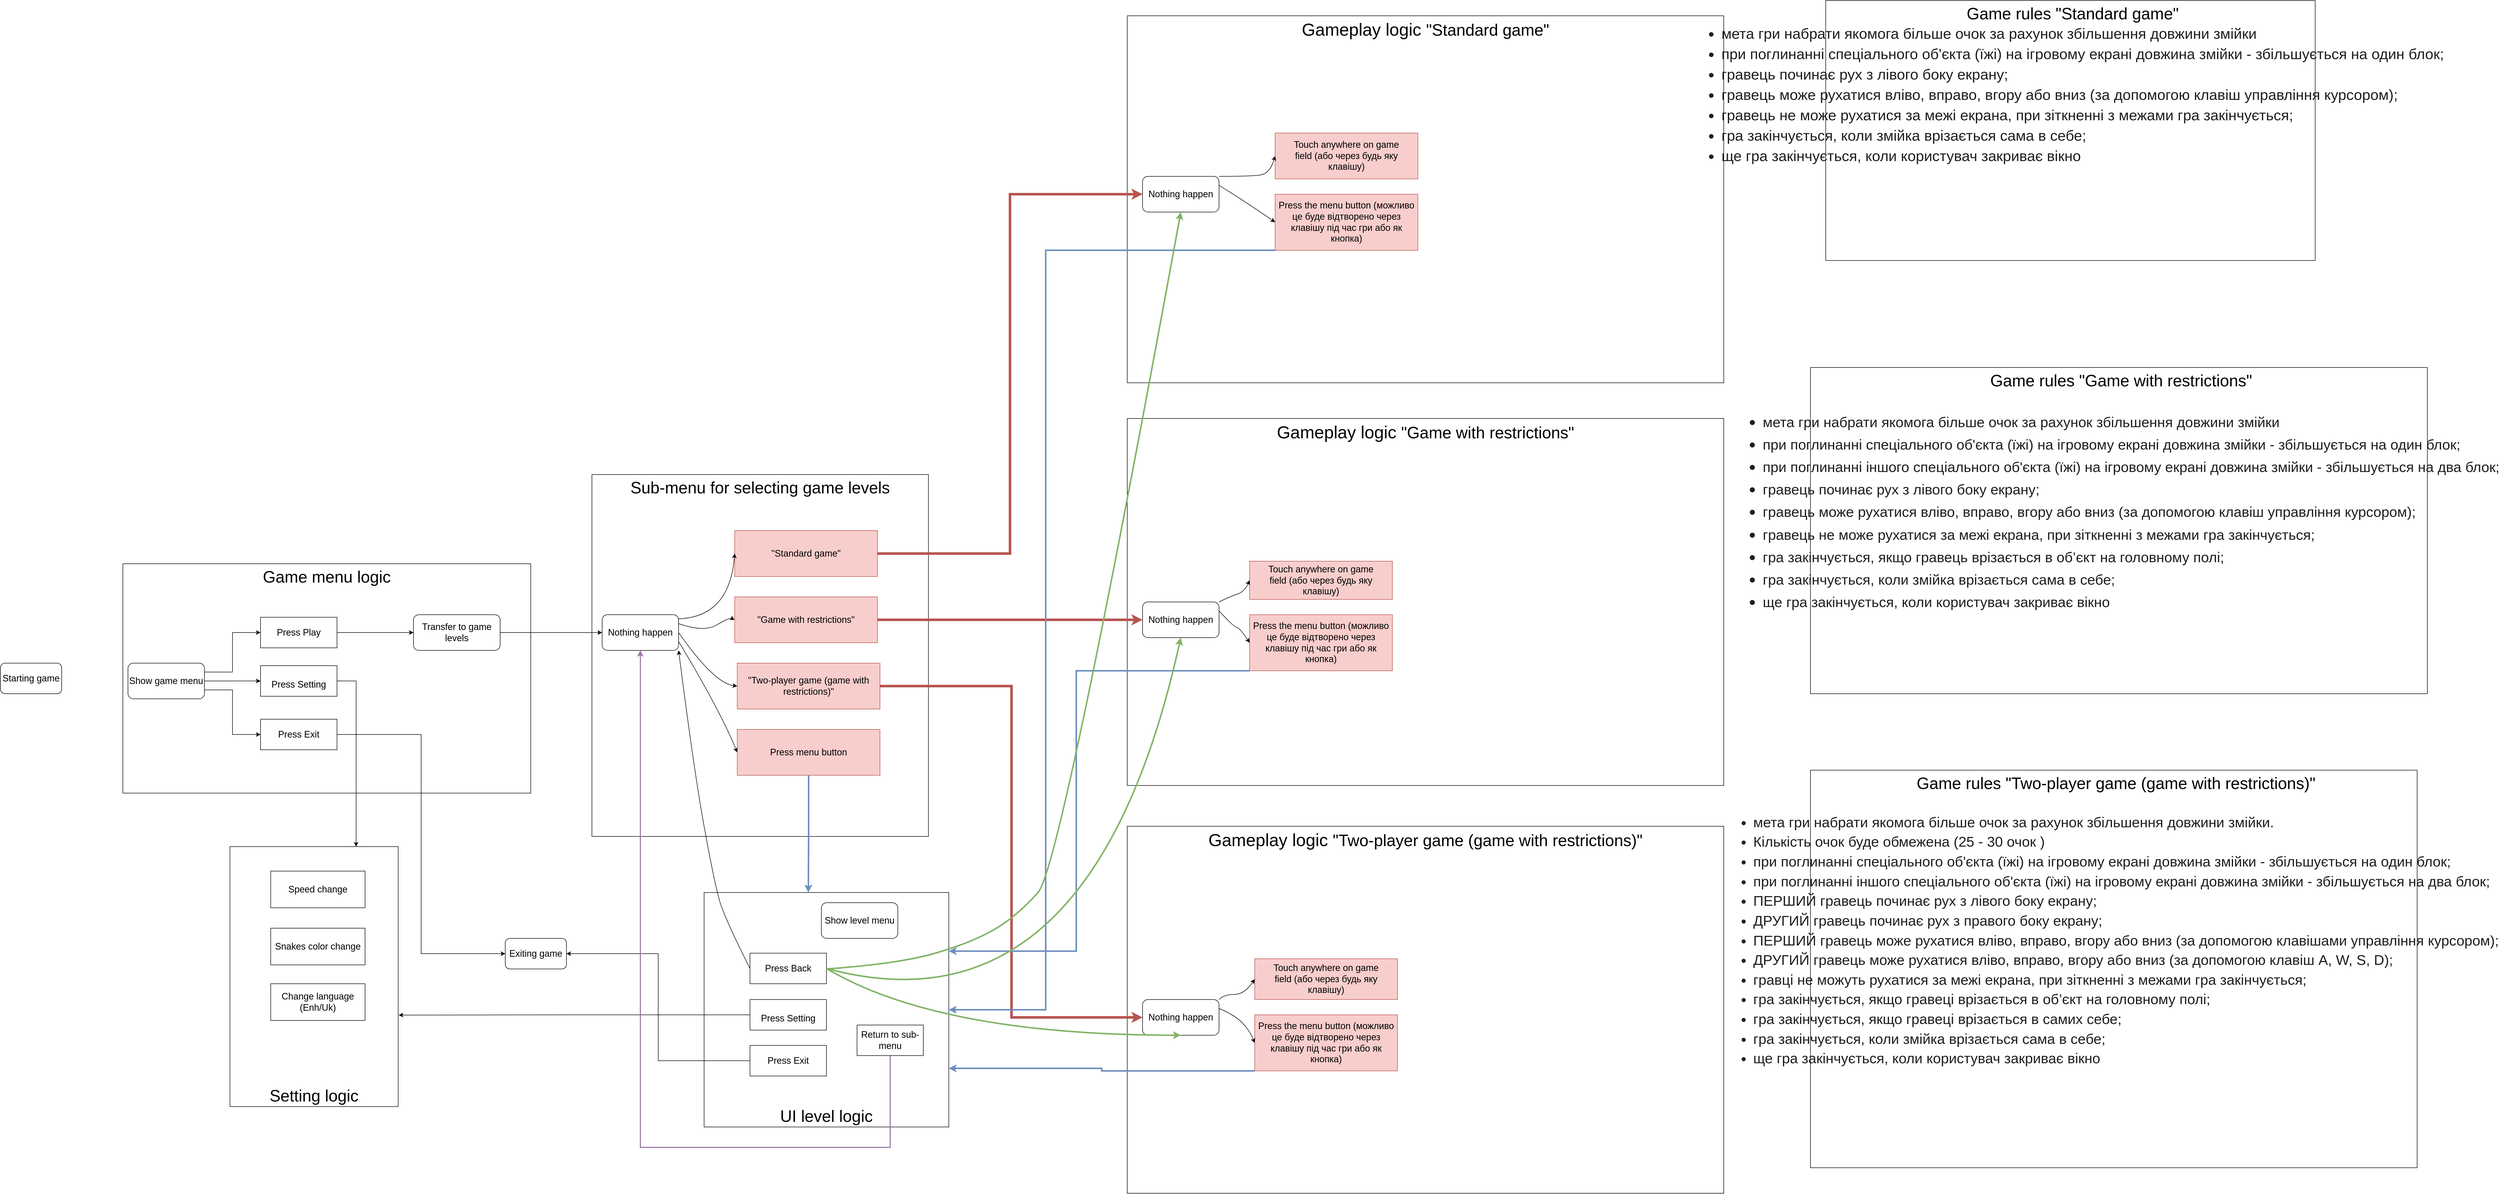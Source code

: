 <mxfile version="26.0.11">
  <diagram name="Сторінка-1" id="2qlWJzpFMfT5cVVhCap1">
    <mxGraphModel dx="4033" dy="2113" grid="1" gridSize="10" guides="1" tooltips="1" connect="1" arrows="1" fold="1" page="1" pageScale="1" pageWidth="5000" pageHeight="4000" math="0" shadow="0">
      <root>
        <mxCell id="0" />
        <mxCell id="1" parent="0" />
        <mxCell id="iwZVITusNoV1ZPCKNUhb-1" value="&lt;font style=&quot;font-size: 18px;&quot;&gt;Starting game&lt;/font&gt;" style="rounded=1;whiteSpace=wrap;html=1;" parent="1" vertex="1">
          <mxGeometry x="170" y="1790" width="120" height="60" as="geometry" />
        </mxCell>
        <mxCell id="iwZVITusNoV1ZPCKNUhb-2" value="&lt;font style=&quot;font-size: 32px;&quot;&gt;Game menu logic&lt;/font&gt;" style="rounded=0;whiteSpace=wrap;html=1;verticalAlign=top;fillColor=none;" parent="1" vertex="1">
          <mxGeometry x="410" y="1595" width="800" height="450" as="geometry" />
        </mxCell>
        <mxCell id="iwZVITusNoV1ZPCKNUhb-3" value="&lt;span style=&quot;font-size: 32px;&quot;&gt;Setting logic&lt;/span&gt;" style="rounded=0;whiteSpace=wrap;html=1;verticalAlign=bottom;" parent="1" vertex="1">
          <mxGeometry x="620" y="2150" width="330" height="510" as="geometry" />
        </mxCell>
        <mxCell id="iwZVITusNoV1ZPCKNUhb-4" value="&lt;font style=&quot;font-size: 34px;&quot;&gt;Gameplay logic&amp;nbsp;&lt;/font&gt;&lt;font style=&quot;font-size: 32px;&quot;&gt;&quot;Standard game&quot;&lt;/font&gt;" style="rounded=0;whiteSpace=wrap;html=1;verticalAlign=top;fillColor=none;" parent="1" vertex="1">
          <mxGeometry x="2380" y="520" width="1170" height="720" as="geometry" />
        </mxCell>
        <mxCell id="iwZVITusNoV1ZPCKNUhb-5" value="&lt;font style=&quot;font-size: 32px;&quot;&gt;UI level logic&lt;/font&gt;" style="rounded=0;whiteSpace=wrap;html=1;verticalAlign=bottom;fillColor=none;" parent="1" vertex="1">
          <mxGeometry x="1550" y="2240" width="480" height="460" as="geometry" />
        </mxCell>
        <mxCell id="iwZVITusNoV1ZPCKNUhb-6" value="&lt;font style=&quot;font-size: 18px;&quot;&gt;Exiting game&lt;/font&gt;" style="rounded=1;whiteSpace=wrap;html=1;" parent="1" vertex="1">
          <mxGeometry x="1160" y="2330" width="120" height="60" as="geometry" />
        </mxCell>
        <mxCell id="iwZVITusNoV1ZPCKNUhb-13" style="edgeStyle=orthogonalEdgeStyle;rounded=0;orthogonalLoop=1;jettySize=auto;html=1;exitX=1;exitY=0.25;exitDx=0;exitDy=0;entryX=0;entryY=0.5;entryDx=0;entryDy=0;" parent="1" source="iwZVITusNoV1ZPCKNUhb-7" target="iwZVITusNoV1ZPCKNUhb-8" edge="1">
          <mxGeometry relative="1" as="geometry" />
        </mxCell>
        <mxCell id="iwZVITusNoV1ZPCKNUhb-14" style="edgeStyle=orthogonalEdgeStyle;rounded=0;orthogonalLoop=1;jettySize=auto;html=1;exitX=1;exitY=0.5;exitDx=0;exitDy=0;entryX=0;entryY=0.5;entryDx=0;entryDy=0;" parent="1" source="iwZVITusNoV1ZPCKNUhb-7" target="iwZVITusNoV1ZPCKNUhb-9" edge="1">
          <mxGeometry relative="1" as="geometry" />
        </mxCell>
        <mxCell id="iwZVITusNoV1ZPCKNUhb-15" style="edgeStyle=orthogonalEdgeStyle;rounded=0;orthogonalLoop=1;jettySize=auto;html=1;exitX=1;exitY=0.75;exitDx=0;exitDy=0;entryX=0;entryY=0.5;entryDx=0;entryDy=0;" parent="1" source="iwZVITusNoV1ZPCKNUhb-7" target="iwZVITusNoV1ZPCKNUhb-10" edge="1">
          <mxGeometry relative="1" as="geometry" />
        </mxCell>
        <mxCell id="iwZVITusNoV1ZPCKNUhb-7" value="&lt;font style=&quot;font-size: 18px;&quot;&gt;Show game menu&lt;/font&gt;" style="rounded=1;whiteSpace=wrap;html=1;" parent="1" vertex="1">
          <mxGeometry x="420" y="1790" width="150" height="70" as="geometry" />
        </mxCell>
        <mxCell id="iwZVITusNoV1ZPCKNUhb-16" style="edgeStyle=orthogonalEdgeStyle;rounded=0;orthogonalLoop=1;jettySize=auto;html=1;exitX=1;exitY=0.5;exitDx=0;exitDy=0;entryX=0;entryY=0.5;entryDx=0;entryDy=0;" parent="1" source="iwZVITusNoV1ZPCKNUhb-8" target="iwZVITusNoV1ZPCKNUhb-12" edge="1">
          <mxGeometry relative="1" as="geometry" />
        </mxCell>
        <mxCell id="iwZVITusNoV1ZPCKNUhb-8" value="&lt;font style=&quot;font-size: 18px;&quot;&gt;Press Play&lt;/font&gt;" style="rounded=0;whiteSpace=wrap;html=1;" parent="1" vertex="1">
          <mxGeometry x="680" y="1700" width="150" height="60" as="geometry" />
        </mxCell>
        <mxCell id="iwZVITusNoV1ZPCKNUhb-18" style="edgeStyle=orthogonalEdgeStyle;rounded=0;orthogonalLoop=1;jettySize=auto;html=1;exitX=1;exitY=0.5;exitDx=0;exitDy=0;entryX=0.75;entryY=0;entryDx=0;entryDy=0;" parent="1" source="iwZVITusNoV1ZPCKNUhb-9" target="iwZVITusNoV1ZPCKNUhb-3" edge="1">
          <mxGeometry relative="1" as="geometry" />
        </mxCell>
        <mxCell id="iwZVITusNoV1ZPCKNUhb-9" value="&lt;br&gt;&lt;span style=&quot;color: rgb(0, 0, 0); font-family: Helvetica; font-size: 18px; font-style: normal; font-variant-ligatures: normal; font-variant-caps: normal; font-weight: 400; letter-spacing: normal; orphans: 2; text-align: center; text-indent: 0px; text-transform: none; widows: 2; word-spacing: 0px; -webkit-text-stroke-width: 0px; white-space: normal; background-color: rgb(251, 251, 251); text-decoration-thickness: initial; text-decoration-style: initial; text-decoration-color: initial; float: none; display: inline !important;&quot;&gt;Press Setting&lt;/span&gt;" style="rounded=0;whiteSpace=wrap;html=1;fontStyle=0" parent="1" vertex="1">
          <mxGeometry x="680" y="1795" width="150" height="60" as="geometry" />
        </mxCell>
        <mxCell id="iwZVITusNoV1ZPCKNUhb-17" style="edgeStyle=orthogonalEdgeStyle;rounded=0;orthogonalLoop=1;jettySize=auto;html=1;exitX=1;exitY=0.5;exitDx=0;exitDy=0;entryX=0;entryY=0.5;entryDx=0;entryDy=0;" parent="1" source="iwZVITusNoV1ZPCKNUhb-10" target="iwZVITusNoV1ZPCKNUhb-6" edge="1">
          <mxGeometry relative="1" as="geometry" />
        </mxCell>
        <mxCell id="iwZVITusNoV1ZPCKNUhb-10" value="&lt;span style=&quot;font-size: 18px;&quot;&gt;Press Exit&lt;/span&gt;" style="rounded=0;whiteSpace=wrap;html=1;" parent="1" vertex="1">
          <mxGeometry x="680" y="1900" width="150" height="60" as="geometry" />
        </mxCell>
        <mxCell id="iwZVITusNoV1ZPCKNUhb-41" style="edgeStyle=orthogonalEdgeStyle;rounded=0;orthogonalLoop=1;jettySize=auto;html=1;exitX=1;exitY=0.5;exitDx=0;exitDy=0;" parent="1" source="iwZVITusNoV1ZPCKNUhb-12" target="iwZVITusNoV1ZPCKNUhb-25" edge="1">
          <mxGeometry relative="1" as="geometry" />
        </mxCell>
        <mxCell id="iwZVITusNoV1ZPCKNUhb-12" value="&lt;font style=&quot;font-size: 18px;&quot;&gt;Transfer to game levels&lt;/font&gt;" style="rounded=1;whiteSpace=wrap;html=1;" parent="1" vertex="1">
          <mxGeometry x="980" y="1695" width="170" height="70" as="geometry" />
        </mxCell>
        <mxCell id="iwZVITusNoV1ZPCKNUhb-19" value="&lt;font style=&quot;font-size: 18px;&quot;&gt;Speed change&lt;/font&gt;" style="rounded=0;whiteSpace=wrap;html=1;" parent="1" vertex="1">
          <mxGeometry x="700" y="2198" width="185" height="72" as="geometry" />
        </mxCell>
        <mxCell id="iwZVITusNoV1ZPCKNUhb-20" value="&lt;font style=&quot;font-size: 18px;&quot;&gt;Snakes color change&lt;/font&gt;" style="rounded=0;whiteSpace=wrap;html=1;" parent="1" vertex="1">
          <mxGeometry x="700" y="2310" width="185" height="72" as="geometry" />
        </mxCell>
        <mxCell id="iwZVITusNoV1ZPCKNUhb-21" value="&lt;font style=&quot;font-size: 18px;&quot;&gt;Change language (Enh/Uk)&lt;/font&gt;" style="rounded=0;whiteSpace=wrap;html=1;" parent="1" vertex="1">
          <mxGeometry x="700" y="2419" width="185" height="72" as="geometry" />
        </mxCell>
        <mxCell id="iwZVITusNoV1ZPCKNUhb-22" value="&lt;font style=&quot;font-size: 34px;&quot;&gt;Gameplay logic&amp;nbsp;&lt;/font&gt;&lt;font style=&quot;font-size: 32px;&quot;&gt;&quot;Game with restrictions&quot;&lt;/font&gt;" style="rounded=0;whiteSpace=wrap;html=1;verticalAlign=top;fillColor=none;" parent="1" vertex="1">
          <mxGeometry x="2380" y="1310" width="1170" height="720" as="geometry" />
        </mxCell>
        <mxCell id="iwZVITusNoV1ZPCKNUhb-23" value="&lt;font style=&quot;font-size: 34px;&quot;&gt;Gameplay logic&amp;nbsp;&lt;/font&gt;&lt;font style=&quot;font-size: 32px;&quot;&gt;&quot;Two-player game (game with restrictions)&quot;&lt;/font&gt;" style="rounded=0;whiteSpace=wrap;html=1;verticalAlign=top;fillColor=none;" parent="1" vertex="1">
          <mxGeometry x="2380" y="2110" width="1170" height="720" as="geometry" />
        </mxCell>
        <mxCell id="iwZVITusNoV1ZPCKNUhb-24" value="&lt;font style=&quot;font-size: 32px;&quot;&gt;Sub-menu for selecting game levels&lt;/font&gt;" style="rounded=0;whiteSpace=wrap;html=1;verticalAlign=top;fillColor=none;" parent="1" vertex="1">
          <mxGeometry x="1330" y="1420" width="660" height="710" as="geometry" />
        </mxCell>
        <mxCell id="iwZVITusNoV1ZPCKNUhb-25" value="&lt;font style=&quot;font-size: 18px;&quot;&gt;Nothing happen&lt;/font&gt;" style="rounded=1;whiteSpace=wrap;html=1;" parent="1" vertex="1">
          <mxGeometry x="1350" y="1695" width="150" height="70" as="geometry" />
        </mxCell>
        <mxCell id="iwZVITusNoV1ZPCKNUhb-59" style="edgeStyle=orthogonalEdgeStyle;rounded=0;orthogonalLoop=1;jettySize=auto;html=1;exitX=1;exitY=0.5;exitDx=0;exitDy=0;entryX=0;entryY=0.5;entryDx=0;entryDy=0;fillColor=#f8cecc;strokeColor=#b85450;strokeWidth=5;" parent="1" source="iwZVITusNoV1ZPCKNUhb-26" target="iwZVITusNoV1ZPCKNUhb-56" edge="1">
          <mxGeometry relative="1" as="geometry" />
        </mxCell>
        <mxCell id="iwZVITusNoV1ZPCKNUhb-26" value="&lt;font style=&quot;font-size: 18px;&quot;&gt;&quot;Standard game&quot;&lt;/font&gt;" style="rounded=0;whiteSpace=wrap;html=1;fillColor=#f8cecc;strokeColor=#b85450;" parent="1" vertex="1">
          <mxGeometry x="1610" y="1530" width="280" height="90" as="geometry" />
        </mxCell>
        <mxCell id="iwZVITusNoV1ZPCKNUhb-60" style="edgeStyle=orthogonalEdgeStyle;rounded=0;orthogonalLoop=1;jettySize=auto;html=1;exitX=1;exitY=0.5;exitDx=0;exitDy=0;fillColor=#f8cecc;strokeColor=#b85450;strokeWidth=5;" parent="1" source="iwZVITusNoV1ZPCKNUhb-27" target="iwZVITusNoV1ZPCKNUhb-57" edge="1">
          <mxGeometry relative="1" as="geometry" />
        </mxCell>
        <mxCell id="iwZVITusNoV1ZPCKNUhb-27" value="&lt;font style=&quot;font-size: 18px;&quot;&gt;&quot;Game with restrictions&quot;&lt;/font&gt;" style="rounded=0;whiteSpace=wrap;html=1;fillColor=#f8cecc;strokeColor=#b85450;" parent="1" vertex="1">
          <mxGeometry x="1610" y="1660" width="280" height="90" as="geometry" />
        </mxCell>
        <mxCell id="iwZVITusNoV1ZPCKNUhb-61" style="edgeStyle=orthogonalEdgeStyle;rounded=0;orthogonalLoop=1;jettySize=auto;html=1;exitX=1;exitY=0.5;exitDx=0;exitDy=0;entryX=0;entryY=0.5;entryDx=0;entryDy=0;fillColor=#f8cecc;strokeColor=#b85450;strokeWidth=5;" parent="1" source="iwZVITusNoV1ZPCKNUhb-28" target="iwZVITusNoV1ZPCKNUhb-58" edge="1">
          <mxGeometry relative="1" as="geometry">
            <Array as="points">
              <mxPoint x="2153" y="1835" />
              <mxPoint x="2153" y="2485" />
            </Array>
          </mxGeometry>
        </mxCell>
        <mxCell id="iwZVITusNoV1ZPCKNUhb-28" value="&lt;font style=&quot;font-size: 18px;&quot;&gt;&quot;Two-player game (game with restrictions)&quot;&lt;/font&gt;" style="rounded=0;whiteSpace=wrap;html=1;fillColor=#f8cecc;strokeColor=#b85450;" parent="1" vertex="1">
          <mxGeometry x="1615" y="1790" width="280" height="90" as="geometry" />
        </mxCell>
        <mxCell id="iwZVITusNoV1ZPCKNUhb-29" value="&lt;font style=&quot;font-size: 18px;&quot;&gt;Press menu button&lt;/font&gt;" style="rounded=0;whiteSpace=wrap;html=1;fillColor=#f8cecc;strokeColor=#b85450;" parent="1" vertex="1">
          <mxGeometry x="1615" y="1920" width="280" height="90" as="geometry" />
        </mxCell>
        <mxCell id="iwZVITusNoV1ZPCKNUhb-42" value="&lt;font style=&quot;font-size: 18px;&quot;&gt;Show level menu&lt;/font&gt;" style="rounded=1;whiteSpace=wrap;html=1;" parent="1" vertex="1">
          <mxGeometry x="1780" y="2260" width="150" height="70" as="geometry" />
        </mxCell>
        <mxCell id="iwZVITusNoV1ZPCKNUhb-44" value="&lt;font style=&quot;font-size: 18px;&quot;&gt;Press Back&lt;/font&gt;" style="rounded=0;whiteSpace=wrap;html=1;" parent="1" vertex="1">
          <mxGeometry x="1640" y="2359" width="150" height="60" as="geometry" />
        </mxCell>
        <mxCell id="iwZVITusNoV1ZPCKNUhb-45" value="&lt;br&gt;&lt;span style=&quot;color: rgb(0, 0, 0); font-family: Helvetica; font-size: 18px; font-style: normal; font-variant-ligatures: normal; font-variant-caps: normal; font-weight: 400; letter-spacing: normal; orphans: 2; text-align: center; text-indent: 0px; text-transform: none; widows: 2; word-spacing: 0px; -webkit-text-stroke-width: 0px; white-space: normal; background-color: rgb(251, 251, 251); text-decoration-thickness: initial; text-decoration-style: initial; text-decoration-color: initial; float: none; display: inline !important;&quot;&gt;Press Setting&lt;/span&gt;" style="rounded=0;whiteSpace=wrap;html=1;fontStyle=0" parent="1" vertex="1">
          <mxGeometry x="1640" y="2450" width="150" height="60" as="geometry" />
        </mxCell>
        <mxCell id="iwZVITusNoV1ZPCKNUhb-55" style="edgeStyle=orthogonalEdgeStyle;rounded=0;orthogonalLoop=1;jettySize=auto;html=1;exitX=0;exitY=0.5;exitDx=0;exitDy=0;entryX=1;entryY=0.5;entryDx=0;entryDy=0;" parent="1" source="iwZVITusNoV1ZPCKNUhb-46" target="iwZVITusNoV1ZPCKNUhb-6" edge="1">
          <mxGeometry relative="1" as="geometry">
            <Array as="points">
              <mxPoint x="1460" y="2570" />
              <mxPoint x="1460" y="2360" />
            </Array>
          </mxGeometry>
        </mxCell>
        <mxCell id="iwZVITusNoV1ZPCKNUhb-46" value="&lt;span style=&quot;font-size: 18px;&quot;&gt;Press Exit&lt;/span&gt;" style="rounded=0;whiteSpace=wrap;html=1;" parent="1" vertex="1">
          <mxGeometry x="1640" y="2540" width="150" height="60" as="geometry" />
        </mxCell>
        <mxCell id="iwZVITusNoV1ZPCKNUhb-47" value="" style="curved=1;endArrow=classic;html=1;rounded=0;exitX=0;exitY=0.5;exitDx=0;exitDy=0;entryX=1;entryY=1;entryDx=0;entryDy=0;" parent="1" source="iwZVITusNoV1ZPCKNUhb-44" target="iwZVITusNoV1ZPCKNUhb-25" edge="1">
          <mxGeometry width="50" height="50" relative="1" as="geometry">
            <mxPoint x="1610" y="2270" as="sourcePoint" />
            <mxPoint x="1660" y="2220" as="targetPoint" />
            <Array as="points">
              <mxPoint x="1590" y="2290" />
              <mxPoint x="1570" y="2220" />
              <mxPoint x="1530" y="2000" />
            </Array>
          </mxGeometry>
        </mxCell>
        <mxCell id="iwZVITusNoV1ZPCKNUhb-50" value="" style="curved=1;endArrow=classic;html=1;rounded=0;exitX=0.993;exitY=0.116;exitDx=0;exitDy=0;exitPerimeter=0;entryX=0;entryY=0.5;entryDx=0;entryDy=0;" parent="1" source="iwZVITusNoV1ZPCKNUhb-25" target="iwZVITusNoV1ZPCKNUhb-26" edge="1">
          <mxGeometry width="50" height="50" relative="1" as="geometry">
            <mxPoint x="1600" y="1750" as="sourcePoint" />
            <mxPoint x="1650" y="1700" as="targetPoint" />
            <Array as="points">
              <mxPoint x="1600" y="1700" />
            </Array>
          </mxGeometry>
        </mxCell>
        <mxCell id="iwZVITusNoV1ZPCKNUhb-51" value="" style="curved=1;endArrow=classic;html=1;rounded=0;exitX=1;exitY=0.25;exitDx=0;exitDy=0;entryX=0;entryY=0.5;entryDx=0;entryDy=0;" parent="1" source="iwZVITusNoV1ZPCKNUhb-25" target="iwZVITusNoV1ZPCKNUhb-27" edge="1">
          <mxGeometry width="50" height="50" relative="1" as="geometry">
            <mxPoint x="1600" y="1750" as="sourcePoint" />
            <mxPoint x="1650" y="1700" as="targetPoint" />
            <Array as="points">
              <mxPoint x="1550" y="1730" />
              <mxPoint x="1600" y="1700" />
            </Array>
          </mxGeometry>
        </mxCell>
        <mxCell id="iwZVITusNoV1ZPCKNUhb-52" value="" style="curved=1;endArrow=classic;html=1;rounded=0;exitX=1;exitY=0.5;exitDx=0;exitDy=0;entryX=0;entryY=0.5;entryDx=0;entryDy=0;" parent="1" source="iwZVITusNoV1ZPCKNUhb-25" target="iwZVITusNoV1ZPCKNUhb-28" edge="1">
          <mxGeometry width="50" height="50" relative="1" as="geometry">
            <mxPoint x="1600" y="1920" as="sourcePoint" />
            <mxPoint x="1650" y="1870" as="targetPoint" />
            <Array as="points">
              <mxPoint x="1570" y="1830" />
            </Array>
          </mxGeometry>
        </mxCell>
        <mxCell id="iwZVITusNoV1ZPCKNUhb-53" value="" style="curved=1;endArrow=classic;html=1;rounded=0;exitX=1;exitY=0.75;exitDx=0;exitDy=0;entryX=0;entryY=0.5;entryDx=0;entryDy=0;" parent="1" source="iwZVITusNoV1ZPCKNUhb-25" target="iwZVITusNoV1ZPCKNUhb-29" edge="1">
          <mxGeometry width="50" height="50" relative="1" as="geometry">
            <mxPoint x="1600" y="1920" as="sourcePoint" />
            <mxPoint x="1650" y="1870" as="targetPoint" />
            <Array as="points">
              <mxPoint x="1580" y="1880" />
            </Array>
          </mxGeometry>
        </mxCell>
        <mxCell id="iwZVITusNoV1ZPCKNUhb-54" style="edgeStyle=orthogonalEdgeStyle;rounded=0;orthogonalLoop=1;jettySize=auto;html=1;exitX=0;exitY=0.5;exitDx=0;exitDy=0;entryX=1.003;entryY=0.648;entryDx=0;entryDy=0;entryPerimeter=0;" parent="1" source="iwZVITusNoV1ZPCKNUhb-45" target="iwZVITusNoV1ZPCKNUhb-3" edge="1">
          <mxGeometry relative="1" as="geometry" />
        </mxCell>
        <mxCell id="iwZVITusNoV1ZPCKNUhb-56" value="&lt;font style=&quot;font-size: 18px;&quot;&gt;Nothing happen&lt;/font&gt;" style="rounded=1;whiteSpace=wrap;html=1;" parent="1" vertex="1">
          <mxGeometry x="2410" y="835" width="150" height="70" as="geometry" />
        </mxCell>
        <mxCell id="iwZVITusNoV1ZPCKNUhb-57" value="&lt;font style=&quot;font-size: 18px;&quot;&gt;Nothing happen&lt;/font&gt;" style="rounded=1;whiteSpace=wrap;html=1;" parent="1" vertex="1">
          <mxGeometry x="2410" y="1670" width="150" height="70" as="geometry" />
        </mxCell>
        <mxCell id="iwZVITusNoV1ZPCKNUhb-58" value="&lt;font style=&quot;font-size: 18px;&quot;&gt;Nothing happen&lt;/font&gt;" style="rounded=1;whiteSpace=wrap;html=1;" parent="1" vertex="1">
          <mxGeometry x="2410" y="2450" width="150" height="70" as="geometry" />
        </mxCell>
        <mxCell id="iwZVITusNoV1ZPCKNUhb-62" value="&lt;font style=&quot;font-size: 18px;&quot;&gt;Touch anywhere on game field&amp;nbsp;(або через будь яку клавішу)&lt;/font&gt;" style="rounded=0;whiteSpace=wrap;html=1;fillColor=#f8cecc;strokeColor=#b85450;" parent="1" vertex="1">
          <mxGeometry x="2670" y="750" width="280" height="90" as="geometry" />
        </mxCell>
        <mxCell id="iwZVITusNoV1ZPCKNUhb-81" style="edgeStyle=orthogonalEdgeStyle;rounded=0;orthogonalLoop=1;jettySize=auto;html=1;exitX=0;exitY=1;exitDx=0;exitDy=0;entryX=1;entryY=0.5;entryDx=0;entryDy=0;fillColor=#dae8fc;strokeColor=#6c8ebf;strokeWidth=3;" parent="1" source="iwZVITusNoV1ZPCKNUhb-63" target="iwZVITusNoV1ZPCKNUhb-5" edge="1">
          <mxGeometry relative="1" as="geometry">
            <Array as="points">
              <mxPoint x="2220" y="980" />
              <mxPoint x="2220" y="2470" />
            </Array>
          </mxGeometry>
        </mxCell>
        <mxCell id="iwZVITusNoV1ZPCKNUhb-63" value="&lt;font style=&quot;font-size: 18px;&quot;&gt;Press the menu button (можливо це буде відтворено через клавішу під час гри або як кнопка)&lt;/font&gt;" style="rounded=0;whiteSpace=wrap;html=1;fillColor=#f8cecc;strokeColor=#b85450;" parent="1" vertex="1">
          <mxGeometry x="2670" y="870" width="280" height="110" as="geometry" />
        </mxCell>
        <mxCell id="iwZVITusNoV1ZPCKNUhb-64" value="&lt;span style=&quot;font-size: 18px;&quot;&gt;Touch anywhere on game field&amp;nbsp;(або через будь яку клавішу)&lt;/span&gt;" style="rounded=0;whiteSpace=wrap;html=1;fillColor=#f8cecc;strokeColor=#b85450;" parent="1" vertex="1">
          <mxGeometry x="2620" y="1590" width="280" height="75" as="geometry" />
        </mxCell>
        <mxCell id="iwZVITusNoV1ZPCKNUhb-77" style="edgeStyle=orthogonalEdgeStyle;rounded=0;orthogonalLoop=1;jettySize=auto;html=1;exitX=0;exitY=1;exitDx=0;exitDy=0;entryX=1;entryY=0.25;entryDx=0;entryDy=0;fillColor=#dae8fc;strokeColor=#6c8ebf;strokeWidth=3;" parent="1" source="iwZVITusNoV1ZPCKNUhb-65" target="iwZVITusNoV1ZPCKNUhb-5" edge="1">
          <mxGeometry relative="1" as="geometry">
            <Array as="points">
              <mxPoint x="2280" y="1805" />
              <mxPoint x="2280" y="2355" />
            </Array>
          </mxGeometry>
        </mxCell>
        <mxCell id="iwZVITusNoV1ZPCKNUhb-65" value="&lt;font style=&quot;font-size: 18px;&quot;&gt;Press the menu button (можливо це буде відтворено через клавішу під час гри або як кнопка)&lt;/font&gt;" style="rounded=0;whiteSpace=wrap;html=1;fillColor=#f8cecc;strokeColor=#b85450;" parent="1" vertex="1">
          <mxGeometry x="2620" y="1695" width="280" height="110" as="geometry" />
        </mxCell>
        <mxCell id="iwZVITusNoV1ZPCKNUhb-66" value="&lt;span style=&quot;font-size: 18px;&quot;&gt;Touch anywhere on game field&amp;nbsp;(або через будь яку клавішу)&lt;/span&gt;" style="rounded=0;whiteSpace=wrap;html=1;fillColor=#f8cecc;strokeColor=#b85450;" parent="1" vertex="1">
          <mxGeometry x="2630" y="2370" width="280" height="80" as="geometry" />
        </mxCell>
        <mxCell id="iwZVITusNoV1ZPCKNUhb-82" style="edgeStyle=orthogonalEdgeStyle;rounded=0;orthogonalLoop=1;jettySize=auto;html=1;exitX=0;exitY=1;exitDx=0;exitDy=0;entryX=1;entryY=0.75;entryDx=0;entryDy=0;fillColor=#dae8fc;strokeColor=#6c8ebf;strokeWidth=3;" parent="1" source="iwZVITusNoV1ZPCKNUhb-67" target="iwZVITusNoV1ZPCKNUhb-5" edge="1">
          <mxGeometry relative="1" as="geometry">
            <Array as="points">
              <mxPoint x="2330" y="2590" />
              <mxPoint x="2330" y="2585" />
            </Array>
          </mxGeometry>
        </mxCell>
        <mxCell id="iwZVITusNoV1ZPCKNUhb-67" value="&lt;font style=&quot;font-size: 18px;&quot;&gt;Press the menu button (можливо це буде відтворено через клавішу під час гри або як кнопка)&lt;/font&gt;" style="rounded=0;whiteSpace=wrap;html=1;fillColor=#f8cecc;strokeColor=#b85450;" parent="1" vertex="1">
          <mxGeometry x="2630" y="2480" width="280" height="110" as="geometry" />
        </mxCell>
        <mxCell id="iwZVITusNoV1ZPCKNUhb-68" value="" style="curved=1;endArrow=classic;html=1;rounded=0;exitX=1;exitY=0;exitDx=0;exitDy=0;entryX=0;entryY=0.5;entryDx=0;entryDy=0;" parent="1" source="iwZVITusNoV1ZPCKNUhb-56" target="iwZVITusNoV1ZPCKNUhb-62" edge="1">
          <mxGeometry width="50" height="50" relative="1" as="geometry">
            <mxPoint x="2880" y="940" as="sourcePoint" />
            <mxPoint x="2930" y="890" as="targetPoint" />
            <Array as="points">
              <mxPoint x="2620" y="835" />
              <mxPoint x="2660" y="830" />
            </Array>
          </mxGeometry>
        </mxCell>
        <mxCell id="iwZVITusNoV1ZPCKNUhb-71" value="" style="curved=1;endArrow=classic;html=1;rounded=0;exitX=1;exitY=0.25;exitDx=0;exitDy=0;entryX=0;entryY=0.5;entryDx=0;entryDy=0;" parent="1" source="iwZVITusNoV1ZPCKNUhb-56" target="iwZVITusNoV1ZPCKNUhb-63" edge="1">
          <mxGeometry width="50" height="50" relative="1" as="geometry">
            <mxPoint x="2880" y="940" as="sourcePoint" />
            <mxPoint x="2930" y="890" as="targetPoint" />
            <Array as="points">
              <mxPoint x="2620" y="890" />
            </Array>
          </mxGeometry>
        </mxCell>
        <mxCell id="iwZVITusNoV1ZPCKNUhb-72" value="" style="curved=1;endArrow=classic;html=1;rounded=0;exitX=1;exitY=0;exitDx=0;exitDy=0;entryX=0;entryY=0.5;entryDx=0;entryDy=0;" parent="1" source="iwZVITusNoV1ZPCKNUhb-57" target="iwZVITusNoV1ZPCKNUhb-64" edge="1">
          <mxGeometry width="50" height="50" relative="1" as="geometry">
            <mxPoint x="2760" y="1740" as="sourcePoint" />
            <mxPoint x="2810" y="1690" as="targetPoint" />
            <Array as="points">
              <mxPoint x="2580" y="1660" />
              <mxPoint x="2610" y="1650" />
            </Array>
          </mxGeometry>
        </mxCell>
        <mxCell id="iwZVITusNoV1ZPCKNUhb-73" value="" style="curved=1;endArrow=classic;html=1;rounded=0;exitX=1;exitY=0.25;exitDx=0;exitDy=0;entryX=0;entryY=0.5;entryDx=0;entryDy=0;" parent="1" source="iwZVITusNoV1ZPCKNUhb-57" target="iwZVITusNoV1ZPCKNUhb-65" edge="1">
          <mxGeometry width="50" height="50" relative="1" as="geometry">
            <mxPoint x="2760" y="1740" as="sourcePoint" />
            <mxPoint x="2810" y="1690" as="targetPoint" />
            <Array as="points">
              <mxPoint x="2590" y="1720" />
              <mxPoint x="2600" y="1720" />
            </Array>
          </mxGeometry>
        </mxCell>
        <mxCell id="iwZVITusNoV1ZPCKNUhb-74" value="" style="curved=1;endArrow=classic;html=1;rounded=0;exitX=1;exitY=0;exitDx=0;exitDy=0;entryX=0;entryY=0.5;entryDx=0;entryDy=0;" parent="1" source="iwZVITusNoV1ZPCKNUhb-58" target="iwZVITusNoV1ZPCKNUhb-66" edge="1">
          <mxGeometry width="50" height="50" relative="1" as="geometry">
            <mxPoint x="2760" y="2560" as="sourcePoint" />
            <mxPoint x="2810" y="2510" as="targetPoint" />
            <Array as="points">
              <mxPoint x="2570" y="2440" />
              <mxPoint x="2610" y="2440" />
            </Array>
          </mxGeometry>
        </mxCell>
        <mxCell id="iwZVITusNoV1ZPCKNUhb-76" value="" style="curved=1;endArrow=classic;html=1;rounded=0;exitX=1;exitY=0.25;exitDx=0;exitDy=0;entryX=0;entryY=0.5;entryDx=0;entryDy=0;" parent="1" source="iwZVITusNoV1ZPCKNUhb-58" target="iwZVITusNoV1ZPCKNUhb-67" edge="1">
          <mxGeometry width="50" height="50" relative="1" as="geometry">
            <mxPoint x="2760" y="2560" as="sourcePoint" />
            <mxPoint x="2810" y="2510" as="targetPoint" />
            <Array as="points">
              <mxPoint x="2590" y="2480" />
              <mxPoint x="2620" y="2510" />
            </Array>
          </mxGeometry>
        </mxCell>
        <mxCell id="iwZVITusNoV1ZPCKNUhb-83" style="edgeStyle=orthogonalEdgeStyle;rounded=0;orthogonalLoop=1;jettySize=auto;html=1;exitX=0.5;exitY=1;exitDx=0;exitDy=0;entryX=0.426;entryY=0;entryDx=0;entryDy=0;entryPerimeter=0;fillColor=#dae8fc;strokeColor=#6c8ebf;strokeWidth=3;" parent="1" source="iwZVITusNoV1ZPCKNUhb-29" target="iwZVITusNoV1ZPCKNUhb-5" edge="1">
          <mxGeometry relative="1" as="geometry" />
        </mxCell>
        <mxCell id="iwZVITusNoV1ZPCKNUhb-84" value="&lt;div&gt;&amp;nbsp;Game rules &quot;Standard game&quot;&lt;/div&gt;&lt;div style=&quot;text-align: left;&quot;&gt;&lt;span id=&quot;docs-internal-guid-b0e9bb39-7fff-cb8f-d6bb-36c5ff328422&quot;&gt;&lt;ul style=&quot;margin-top:0;margin-bottom:0;padding-inline-start:48px;&quot;&gt;&lt;font style=&quot;font-size: 29px;&quot;&gt;&lt;li aria-level=&quot;1&quot; style=&quot;list-style-type: disc; font-family: Arial, sans-serif; color: rgb(31, 31, 31); background-color: transparent; font-variant-numeric: normal; font-variant-east-asian: normal; font-variant-alternates: normal; font-variant-position: normal; font-variant-emoji: normal; vertical-align: baseline; white-space: pre;&quot; dir=&quot;ltr&quot;&gt;&lt;p role=&quot;presentation&quot; style=&quot;line-height: 1.38; margin-top: 0pt; margin-bottom: 0pt;&quot; dir=&quot;ltr&quot;&gt;&lt;span style=&quot;background-color: transparent; font-variant-numeric: normal; font-variant-east-asian: normal; font-variant-alternates: normal; font-variant-position: normal; font-variant-emoji: normal; vertical-align: baseline; text-wrap-mode: wrap;&quot;&gt;мета гри набрати якомога більше очок за рахунок збільшення довжини змійки&lt;/span&gt;&lt;/p&gt;&lt;/li&gt;&lt;li aria-level=&quot;1&quot; style=&quot;list-style-type: disc; font-family: Arial, sans-serif; color: rgb(31, 31, 31); background-color: transparent; font-variant-numeric: normal; font-variant-east-asian: normal; font-variant-alternates: normal; font-variant-position: normal; font-variant-emoji: normal; vertical-align: baseline; white-space: pre;&quot; dir=&quot;ltr&quot;&gt;&lt;p role=&quot;presentation&quot; style=&quot;line-height:1.38;margin-top:0pt;margin-bottom:0pt;&quot; dir=&quot;ltr&quot;&gt;&lt;span style=&quot;background-color: transparent; font-variant-numeric: normal; font-variant-east-asian: normal; font-variant-alternates: normal; font-variant-position: normal; font-variant-emoji: normal; vertical-align: baseline; text-wrap-mode: wrap;&quot;&gt;при поглинанні спеціального об&#39;єкта (їжі) на ігровому екрані довжина змійки - збільшується на один блок;&lt;/span&gt;&lt;/p&gt;&lt;/li&gt;&lt;li aria-level=&quot;1&quot; style=&quot;list-style-type: disc; font-family: Arial, sans-serif; color: rgb(31, 31, 31); background-color: transparent; font-variant-numeric: normal; font-variant-east-asian: normal; font-variant-alternates: normal; font-variant-position: normal; font-variant-emoji: normal; vertical-align: baseline; white-space: pre;&quot; dir=&quot;ltr&quot;&gt;&lt;p role=&quot;presentation&quot; style=&quot;line-height:1.38;margin-top:0pt;margin-bottom:0pt;&quot; dir=&quot;ltr&quot;&gt;&lt;span style=&quot;background-color: transparent; font-variant-numeric: normal; font-variant-east-asian: normal; font-variant-alternates: normal; font-variant-position: normal; font-variant-emoji: normal; vertical-align: baseline; text-wrap-mode: wrap;&quot;&gt;гравець починає рух з лівого боку екрану;&lt;/span&gt;&lt;/p&gt;&lt;/li&gt;&lt;li aria-level=&quot;1&quot; style=&quot;list-style-type: disc; font-family: Arial, sans-serif; color: rgb(31, 31, 31); background-color: transparent; font-variant-numeric: normal; font-variant-east-asian: normal; font-variant-alternates: normal; font-variant-position: normal; font-variant-emoji: normal; vertical-align: baseline; white-space: pre;&quot; dir=&quot;ltr&quot;&gt;&lt;p role=&quot;presentation&quot; style=&quot;line-height:1.38;margin-top:0pt;margin-bottom:0pt;&quot; dir=&quot;ltr&quot;&gt;&lt;span style=&quot;background-color: transparent; font-variant-numeric: normal; font-variant-east-asian: normal; font-variant-alternates: normal; font-variant-position: normal; font-variant-emoji: normal; vertical-align: baseline; text-wrap-mode: wrap;&quot;&gt;гравець може рухатися вліво, вправо, вгору або вниз (за допомогою клавіш управління курсором);&lt;/span&gt;&lt;/p&gt;&lt;/li&gt;&lt;li aria-level=&quot;1&quot; style=&quot;list-style-type: disc; font-family: Arial, sans-serif; color: rgb(31, 31, 31); background-color: transparent; font-variant-numeric: normal; font-variant-east-asian: normal; font-variant-alternates: normal; font-variant-position: normal; font-variant-emoji: normal; vertical-align: baseline; white-space: pre;&quot; dir=&quot;ltr&quot;&gt;&lt;p role=&quot;presentation&quot; style=&quot;line-height:1.38;margin-top:0pt;margin-bottom:0pt;&quot; dir=&quot;ltr&quot;&gt;&lt;span style=&quot;background-color: transparent; font-variant-numeric: normal; font-variant-east-asian: normal; font-variant-alternates: normal; font-variant-position: normal; font-variant-emoji: normal; vertical-align: baseline; text-wrap-mode: wrap;&quot;&gt;гравець не може рухатися за межі екрана, при зіткненні з межами гра закінчується;&lt;/span&gt;&lt;/p&gt;&lt;/li&gt;&lt;li aria-level=&quot;1&quot; style=&quot;list-style-type: disc; font-family: Arial, sans-serif; color: rgb(31, 31, 31); background-color: transparent; font-variant-numeric: normal; font-variant-east-asian: normal; font-variant-alternates: normal; font-variant-position: normal; font-variant-emoji: normal; vertical-align: baseline; white-space: pre;&quot; dir=&quot;ltr&quot;&gt;&lt;p role=&quot;presentation&quot; style=&quot;line-height:1.38;margin-top:0pt;margin-bottom:0pt;&quot; dir=&quot;ltr&quot;&gt;&lt;span style=&quot;background-color: transparent; font-variant-numeric: normal; font-variant-east-asian: normal; font-variant-alternates: normal; font-variant-position: normal; font-variant-emoji: normal; vertical-align: baseline; text-wrap-mode: wrap;&quot;&gt;гра закінчується, коли змійка врізається сама в себе;&lt;/span&gt;&lt;/p&gt;&lt;/li&gt;&lt;li aria-level=&quot;1&quot; style=&quot;list-style-type: disc; font-family: Arial, sans-serif; color: rgb(31, 31, 31); background-color: transparent; font-variant-numeric: normal; font-variant-east-asian: normal; font-variant-alternates: normal; font-variant-position: normal; font-variant-emoji: normal; vertical-align: baseline; white-space: pre;&quot; dir=&quot;ltr&quot;&gt;&lt;p role=&quot;presentation&quot; style=&quot;line-height: 1.38; margin-top: 0pt; margin-bottom: 0pt;&quot; dir=&quot;ltr&quot;&gt;&lt;span style=&quot;background-color: transparent; font-variant-numeric: normal; font-variant-east-asian: normal; font-variant-alternates: normal; font-variant-position: normal; font-variant-emoji: normal; vertical-align: baseline; text-wrap-mode: wrap;&quot;&gt;ще гра закінчується, коли користувач закриває вікно&lt;/span&gt;&lt;/p&gt;&lt;/li&gt;&lt;/font&gt;&lt;/ul&gt;&lt;/span&gt;&lt;/div&gt;" style="rounded=0;whiteSpace=wrap;html=1;fontSize=32;verticalAlign=top;fillColor=none;" parent="1" vertex="1">
          <mxGeometry x="3750" y="490" width="960" height="510" as="geometry" />
        </mxCell>
        <mxCell id="iwZVITusNoV1ZPCKNUhb-85" value="&lt;div&gt;&amp;nbsp;Game rules&amp;nbsp;&lt;span style=&quot;background-color: transparent; color: light-dark(rgb(0, 0, 0), rgb(255, 255, 255));&quot;&gt;&quot;Game with restrictions&quot;&lt;/span&gt;&lt;/div&gt;&lt;div style=&quot;text-align: left;&quot;&gt;&lt;span id=&quot;docs-internal-guid-0af8ebbc-7fff-1ab7-c1f6-20de98da2418&quot;&gt;&lt;br&gt;&lt;ul style=&quot;margin-top:0;margin-bottom:0;padding-inline-start:48px;&quot;&gt;&lt;li aria-level=&quot;1&quot; style=&quot;list-style-type: disc; font-family: Arial, sans-serif; color: rgb(31, 31, 31); background-color: transparent; font-variant-numeric: normal; font-variant-east-asian: normal; font-variant-alternates: normal; font-variant-position: normal; font-variant-emoji: normal; vertical-align: baseline; white-space: pre;&quot; dir=&quot;ltr&quot;&gt;&lt;p role=&quot;presentation&quot; style=&quot;line-height: 1.38; margin-top: 0pt; margin-bottom: 0pt;&quot; dir=&quot;ltr&quot;&gt;&lt;span style=&quot;background-color: transparent; font-variant-numeric: normal; font-variant-east-asian: normal; font-variant-alternates: normal; font-variant-position: normal; font-variant-emoji: normal; vertical-align: baseline; text-wrap-mode: wrap;&quot;&gt;&lt;font style=&quot;font-size: 28px;&quot;&gt;мета гри набрати якомога більше очок за рахунок збільшення довжини змійки&lt;/font&gt;&lt;/span&gt;&lt;/p&gt;&lt;/li&gt;&lt;li aria-level=&quot;1&quot; style=&quot;list-style-type: disc; font-family: Arial, sans-serif; color: rgb(31, 31, 31); background-color: transparent; font-variant-numeric: normal; font-variant-east-asian: normal; font-variant-alternates: normal; font-variant-position: normal; font-variant-emoji: normal; vertical-align: baseline; white-space: pre;&quot; dir=&quot;ltr&quot;&gt;&lt;p role=&quot;presentation&quot; style=&quot;line-height:1.38;margin-top:0pt;margin-bottom:0pt;&quot; dir=&quot;ltr&quot;&gt;&lt;span style=&quot;background-color: transparent; font-variant-numeric: normal; font-variant-east-asian: normal; font-variant-alternates: normal; font-variant-position: normal; font-variant-emoji: normal; vertical-align: baseline; text-wrap-mode: wrap;&quot;&gt;&lt;font style=&quot;font-size: 28px;&quot;&gt;при поглинанні спеціального об&#39;єкта (їжі) на ігровому екрані довжина змійки - збільшується на один блок;&lt;/font&gt;&lt;/span&gt;&lt;/p&gt;&lt;/li&gt;&lt;li aria-level=&quot;1&quot; style=&quot;list-style-type: disc; font-family: Arial, sans-serif; color: rgb(31, 31, 31); background-color: transparent; font-variant-numeric: normal; font-variant-east-asian: normal; font-variant-alternates: normal; font-variant-position: normal; font-variant-emoji: normal; vertical-align: baseline; white-space: pre;&quot; dir=&quot;ltr&quot;&gt;&lt;p role=&quot;presentation&quot; style=&quot;line-height:1.38;margin-top:0pt;margin-bottom:0pt;&quot; dir=&quot;ltr&quot;&gt;&lt;span style=&quot;background-color: transparent; font-variant-numeric: normal; font-variant-east-asian: normal; font-variant-alternates: normal; font-variant-position: normal; font-variant-emoji: normal; vertical-align: baseline; text-wrap-mode: wrap;&quot;&gt;&lt;font style=&quot;font-size: 28px;&quot;&gt;при поглинанні іншого спеціального об&#39;єкта (їжі) на ігровому екрані довжина змійки - збільшується на два блок;&lt;/font&gt;&lt;/span&gt;&lt;/p&gt;&lt;/li&gt;&lt;li aria-level=&quot;1&quot; style=&quot;list-style-type: disc; font-family: Arial, sans-serif; color: rgb(31, 31, 31); background-color: transparent; font-variant-numeric: normal; font-variant-east-asian: normal; font-variant-alternates: normal; font-variant-position: normal; font-variant-emoji: normal; vertical-align: baseline; white-space: pre;&quot; dir=&quot;ltr&quot;&gt;&lt;p role=&quot;presentation&quot; style=&quot;line-height:1.38;margin-top:0pt;margin-bottom:0pt;&quot; dir=&quot;ltr&quot;&gt;&lt;span style=&quot;background-color: transparent; font-variant-numeric: normal; font-variant-east-asian: normal; font-variant-alternates: normal; font-variant-position: normal; font-variant-emoji: normal; vertical-align: baseline; text-wrap-mode: wrap;&quot;&gt;&lt;font style=&quot;font-size: 28px;&quot;&gt;гравець починає рух з лівого боку екрану;&lt;/font&gt;&lt;/span&gt;&lt;/p&gt;&lt;/li&gt;&lt;li aria-level=&quot;1&quot; style=&quot;list-style-type: disc; font-family: Arial, sans-serif; color: rgb(31, 31, 31); background-color: transparent; font-variant-numeric: normal; font-variant-east-asian: normal; font-variant-alternates: normal; font-variant-position: normal; font-variant-emoji: normal; vertical-align: baseline; white-space: pre;&quot; dir=&quot;ltr&quot;&gt;&lt;p role=&quot;presentation&quot; style=&quot;line-height:1.38;margin-top:0pt;margin-bottom:0pt;&quot; dir=&quot;ltr&quot;&gt;&lt;span style=&quot;background-color: transparent; font-variant-numeric: normal; font-variant-east-asian: normal; font-variant-alternates: normal; font-variant-position: normal; font-variant-emoji: normal; vertical-align: baseline; text-wrap-mode: wrap;&quot;&gt;&lt;font style=&quot;font-size: 28px;&quot;&gt;гравець може рухатися вліво, вправо, вгору або вниз (за допомогою клавіш управління курсором);&lt;/font&gt;&lt;/span&gt;&lt;/p&gt;&lt;/li&gt;&lt;li aria-level=&quot;1&quot; style=&quot;list-style-type: disc; font-family: Arial, sans-serif; color: rgb(31, 31, 31); background-color: transparent; font-variant-numeric: normal; font-variant-east-asian: normal; font-variant-alternates: normal; font-variant-position: normal; font-variant-emoji: normal; vertical-align: baseline; white-space: pre;&quot; dir=&quot;ltr&quot;&gt;&lt;p role=&quot;presentation&quot; style=&quot;line-height:1.38;margin-top:0pt;margin-bottom:0pt;&quot; dir=&quot;ltr&quot;&gt;&lt;span style=&quot;background-color: transparent; font-variant-numeric: normal; font-variant-east-asian: normal; font-variant-alternates: normal; font-variant-position: normal; font-variant-emoji: normal; vertical-align: baseline; text-wrap-mode: wrap;&quot;&gt;&lt;font style=&quot;font-size: 28px;&quot;&gt;гравець не може рухатися за межі екрана, при зіткненні з межами гра закінчується;&lt;/font&gt;&lt;/span&gt;&lt;/p&gt;&lt;/li&gt;&lt;li aria-level=&quot;1&quot; style=&quot;list-style-type: disc; font-family: Arial, sans-serif; color: rgb(31, 31, 31); background-color: transparent; font-variant-numeric: normal; font-variant-east-asian: normal; font-variant-alternates: normal; font-variant-position: normal; font-variant-emoji: normal; vertical-align: baseline; white-space: pre;&quot; dir=&quot;ltr&quot;&gt;&lt;p role=&quot;presentation&quot; style=&quot;line-height:1.38;margin-top:0pt;margin-bottom:0pt;&quot; dir=&quot;ltr&quot;&gt;&lt;span style=&quot;background-color: transparent; font-variant-numeric: normal; font-variant-east-asian: normal; font-variant-alternates: normal; font-variant-position: normal; font-variant-emoji: normal; vertical-align: baseline; text-wrap-mode: wrap;&quot;&gt;&lt;font style=&quot;font-size: 28px;&quot;&gt;гра закінчується, якщо гравець врізається в об’єкт на головному полі;&amp;nbsp;&amp;nbsp;&lt;/font&gt;&lt;/span&gt;&lt;/p&gt;&lt;/li&gt;&lt;li aria-level=&quot;1&quot; style=&quot;list-style-type: disc; font-family: Arial, sans-serif; color: rgb(31, 31, 31); background-color: transparent; font-variant-numeric: normal; font-variant-east-asian: normal; font-variant-alternates: normal; font-variant-position: normal; font-variant-emoji: normal; vertical-align: baseline; white-space: pre;&quot; dir=&quot;ltr&quot;&gt;&lt;p role=&quot;presentation&quot; style=&quot;line-height:1.38;margin-top:0pt;margin-bottom:0pt;&quot; dir=&quot;ltr&quot;&gt;&lt;span style=&quot;background-color: transparent; font-variant-numeric: normal; font-variant-east-asian: normal; font-variant-alternates: normal; font-variant-position: normal; font-variant-emoji: normal; vertical-align: baseline; text-wrap-mode: wrap;&quot;&gt;&lt;font style=&quot;font-size: 28px;&quot;&gt;гра закінчується, коли змійка врізається сама в себе;&lt;/font&gt;&lt;/span&gt;&lt;/p&gt;&lt;/li&gt;&lt;li aria-level=&quot;1&quot; style=&quot;list-style-type: disc; font-family: Arial, sans-serif; color: rgb(31, 31, 31); background-color: transparent; font-variant-numeric: normal; font-variant-east-asian: normal; font-variant-alternates: normal; font-variant-position: normal; font-variant-emoji: normal; vertical-align: baseline; white-space: pre;&quot; dir=&quot;ltr&quot;&gt;&lt;p role=&quot;presentation&quot; style=&quot;line-height: 1.38; margin-top: 0pt; margin-bottom: 0pt;&quot; dir=&quot;ltr&quot;&gt;&lt;span style=&quot;background-color: transparent; font-variant-numeric: normal; font-variant-east-asian: normal; font-variant-alternates: normal; font-variant-position: normal; font-variant-emoji: normal; vertical-align: baseline; text-wrap-mode: wrap;&quot;&gt;&lt;font style=&quot;font-size: 28px;&quot;&gt;ще гра закінчується, коли користувач закриває вікно&lt;/font&gt;&lt;/span&gt;&lt;/p&gt;&lt;/li&gt;&lt;/ul&gt;&lt;/span&gt;&lt;/div&gt;" style="rounded=0;whiteSpace=wrap;html=1;fontSize=32;verticalAlign=top;fillColor=none;" parent="1" vertex="1">
          <mxGeometry x="3720" y="1210" width="1210" height="640" as="geometry" />
        </mxCell>
        <mxCell id="iwZVITusNoV1ZPCKNUhb-86" value="&lt;div&gt;&amp;nbsp;Game rules&amp;nbsp;&lt;span style=&quot;background-color: transparent; color: light-dark(rgb(0, 0, 0), rgb(255, 255, 255));&quot;&gt;&quot;Two-player game (game with restrictions)&quot;&lt;/span&gt;&lt;/div&gt;&lt;div style=&quot;text-align: left;&quot;&gt;&lt;span id=&quot;docs-internal-guid-2ac31e5b-7fff-7fcf-df4d-4ce45fcb1243&quot;&gt;&lt;font style=&quot;font-size: 28px;&quot;&gt;&lt;br&gt;&lt;ul style=&quot;margin-top: 0px; margin-bottom: 0px; padding-inline-start: 48px;&quot;&gt;&lt;li aria-level=&quot;1&quot; style=&quot;list-style-type: disc; font-family: Arial, sans-serif; color: rgb(31, 31, 31); background-color: transparent; font-variant-numeric: normal; font-variant-east-asian: normal; font-variant-alternates: normal; font-variant-position: normal; font-variant-emoji: normal; vertical-align: baseline; white-space: pre;&quot; dir=&quot;ltr&quot;&gt;&lt;p role=&quot;presentation&quot; style=&quot;line-height:1.38;margin-top:0pt;margin-bottom:0pt;&quot; dir=&quot;ltr&quot;&gt;&lt;span style=&quot;background-color: transparent; font-variant-numeric: normal; font-variant-east-asian: normal; font-variant-alternates: normal; font-variant-position: normal; font-variant-emoji: normal; vertical-align: baseline; text-wrap-mode: wrap;&quot;&gt;мета гри набрати якомога більше очок за рахунок збільшення довжини змійки.&lt;/span&gt;&lt;/p&gt;&lt;/li&gt;&lt;li aria-level=&quot;1&quot; style=&quot;list-style-type: disc; font-family: Arial, sans-serif; color: rgb(31, 31, 31); background-color: transparent; font-variant-numeric: normal; font-variant-east-asian: normal; font-variant-alternates: normal; font-variant-position: normal; font-variant-emoji: normal; vertical-align: baseline; white-space: pre;&quot; dir=&quot;ltr&quot;&gt;&lt;p role=&quot;presentation&quot; style=&quot;line-height:1.38;margin-top:0pt;margin-bottom:0pt;&quot; dir=&quot;ltr&quot;&gt;&lt;span style=&quot;background-color: transparent; font-variant-numeric: normal; font-variant-east-asian: normal; font-variant-alternates: normal; font-variant-position: normal; font-variant-emoji: normal; vertical-align: baseline; text-wrap-mode: wrap;&quot;&gt;Кількість очок буде обмежена (25 - 30 очок )&lt;/span&gt;&lt;/p&gt;&lt;/li&gt;&lt;li aria-level=&quot;1&quot; style=&quot;list-style-type: disc; font-family: Arial, sans-serif; color: rgb(31, 31, 31); background-color: transparent; font-variant-numeric: normal; font-variant-east-asian: normal; font-variant-alternates: normal; font-variant-position: normal; font-variant-emoji: normal; vertical-align: baseline; white-space: pre;&quot; dir=&quot;ltr&quot;&gt;&lt;p role=&quot;presentation&quot; style=&quot;line-height:1.38;margin-top:0pt;margin-bottom:0pt;&quot; dir=&quot;ltr&quot;&gt;&lt;span style=&quot;background-color: transparent; font-variant-numeric: normal; font-variant-east-asian: normal; font-variant-alternates: normal; font-variant-position: normal; font-variant-emoji: normal; vertical-align: baseline; text-wrap-mode: wrap;&quot;&gt;при поглинанні спеціального об&#39;єкта (їжі) на ігровому екрані довжина змійки - збільшується на один блок;&lt;/span&gt;&lt;/p&gt;&lt;/li&gt;&lt;li aria-level=&quot;1&quot; style=&quot;list-style-type: disc; font-family: Arial, sans-serif; color: rgb(31, 31, 31); background-color: transparent; font-variant-numeric: normal; font-variant-east-asian: normal; font-variant-alternates: normal; font-variant-position: normal; font-variant-emoji: normal; vertical-align: baseline; white-space: pre;&quot; dir=&quot;ltr&quot;&gt;&lt;p role=&quot;presentation&quot; style=&quot;line-height:1.38;margin-top:0pt;margin-bottom:0pt;&quot; dir=&quot;ltr&quot;&gt;&lt;span style=&quot;background-color: transparent; font-variant-numeric: normal; font-variant-east-asian: normal; font-variant-alternates: normal; font-variant-position: normal; font-variant-emoji: normal; vertical-align: baseline; text-wrap-mode: wrap;&quot;&gt;при поглинанні іншого спеціального об&#39;єкта (їжі) на ігровому екрані довжина змійки - збільшується на два блок;&lt;/span&gt;&lt;/p&gt;&lt;/li&gt;&lt;li aria-level=&quot;1&quot; style=&quot;list-style-type: disc; font-family: Arial, sans-serif; color: rgb(31, 31, 31); background-color: transparent; font-variant-numeric: normal; font-variant-east-asian: normal; font-variant-alternates: normal; font-variant-position: normal; font-variant-emoji: normal; vertical-align: baseline; white-space: pre;&quot; dir=&quot;ltr&quot;&gt;&lt;p role=&quot;presentation&quot; style=&quot;line-height:1.38;margin-top:0pt;margin-bottom:0pt;&quot; dir=&quot;ltr&quot;&gt;&lt;span style=&quot;background-color: transparent; font-variant-numeric: normal; font-variant-east-asian: normal; font-variant-alternates: normal; font-variant-position: normal; font-variant-emoji: normal; vertical-align: baseline; text-wrap-mode: wrap;&quot;&gt;ПЕРШИЙ гравець починає рух з лівого боку екрану;&lt;/span&gt;&lt;/p&gt;&lt;/li&gt;&lt;li aria-level=&quot;1&quot; style=&quot;list-style-type: disc; font-family: Arial, sans-serif; color: rgb(31, 31, 31); background-color: transparent; font-variant-numeric: normal; font-variant-east-asian: normal; font-variant-alternates: normal; font-variant-position: normal; font-variant-emoji: normal; vertical-align: baseline; white-space: pre;&quot; dir=&quot;ltr&quot;&gt;&lt;p role=&quot;presentation&quot; style=&quot;line-height:1.38;margin-top:0pt;margin-bottom:0pt;&quot; dir=&quot;ltr&quot;&gt;&lt;span style=&quot;background-color: transparent; font-variant-numeric: normal; font-variant-east-asian: normal; font-variant-alternates: normal; font-variant-position: normal; font-variant-emoji: normal; vertical-align: baseline; text-wrap-mode: wrap;&quot;&gt;ДРУГИЙ гравець починає рух з правого боку екрану;&lt;/span&gt;&lt;/p&gt;&lt;/li&gt;&lt;li aria-level=&quot;1&quot; style=&quot;list-style-type: disc; font-family: Arial, sans-serif; color: rgb(31, 31, 31); background-color: transparent; font-variant-numeric: normal; font-variant-east-asian: normal; font-variant-alternates: normal; font-variant-position: normal; font-variant-emoji: normal; vertical-align: baseline; white-space: pre;&quot; dir=&quot;ltr&quot;&gt;&lt;p role=&quot;presentation&quot; style=&quot;line-height:1.38;margin-top:0pt;margin-bottom:0pt;&quot; dir=&quot;ltr&quot;&gt;&lt;span style=&quot;background-color: transparent; font-variant-numeric: normal; font-variant-east-asian: normal; font-variant-alternates: normal; font-variant-position: normal; font-variant-emoji: normal; vertical-align: baseline; text-wrap-mode: wrap;&quot;&gt;ПЕРШИЙ гравець може рухатися вліво, вправо, вгору або вниз (за допомогою клавішами управління курсором);&lt;/span&gt;&lt;/p&gt;&lt;/li&gt;&lt;li aria-level=&quot;1&quot; style=&quot;list-style-type: disc; font-family: Arial, sans-serif; color: rgb(31, 31, 31); background-color: transparent; font-variant-numeric: normal; font-variant-east-asian: normal; font-variant-alternates: normal; font-variant-position: normal; font-variant-emoji: normal; vertical-align: baseline; white-space: pre;&quot; dir=&quot;ltr&quot;&gt;&lt;p role=&quot;presentation&quot; style=&quot;line-height:1.38;margin-top:0pt;margin-bottom:0pt;&quot; dir=&quot;ltr&quot;&gt;&lt;span style=&quot;background-color: transparent; font-variant-numeric: normal; font-variant-east-asian: normal; font-variant-alternates: normal; font-variant-position: normal; font-variant-emoji: normal; vertical-align: baseline; text-wrap-mode: wrap;&quot;&gt;ДРУГИЙ гравець може рухатися вліво, вправо, вгору або вниз (за допомогою клавіш A, W, S, D);&lt;/span&gt;&lt;/p&gt;&lt;/li&gt;&lt;li aria-level=&quot;1&quot; style=&quot;list-style-type: disc; font-family: Arial, sans-serif; color: rgb(31, 31, 31); background-color: transparent; font-variant-numeric: normal; font-variant-east-asian: normal; font-variant-alternates: normal; font-variant-position: normal; font-variant-emoji: normal; vertical-align: baseline; white-space: pre;&quot; dir=&quot;ltr&quot;&gt;&lt;p role=&quot;presentation&quot; style=&quot;line-height:1.38;margin-top:0pt;margin-bottom:0pt;&quot; dir=&quot;ltr&quot;&gt;&lt;span style=&quot;background-color: transparent; font-variant-numeric: normal; font-variant-east-asian: normal; font-variant-alternates: normal; font-variant-position: normal; font-variant-emoji: normal; vertical-align: baseline; text-wrap-mode: wrap;&quot;&gt;гравці не можуть рухатися за межі екрана, при зіткненні з межами гра закінчується;&lt;/span&gt;&lt;/p&gt;&lt;/li&gt;&lt;li aria-level=&quot;1&quot; style=&quot;list-style-type: disc; font-family: Arial, sans-serif; color: rgb(31, 31, 31); background-color: transparent; font-variant-numeric: normal; font-variant-east-asian: normal; font-variant-alternates: normal; font-variant-position: normal; font-variant-emoji: normal; vertical-align: baseline; white-space: pre;&quot; dir=&quot;ltr&quot;&gt;&lt;p role=&quot;presentation&quot; style=&quot;line-height:1.38;margin-top:0pt;margin-bottom:0pt;&quot; dir=&quot;ltr&quot;&gt;&lt;span style=&quot;background-color: transparent; font-variant-numeric: normal; font-variant-east-asian: normal; font-variant-alternates: normal; font-variant-position: normal; font-variant-emoji: normal; vertical-align: baseline; text-wrap-mode: wrap;&quot;&gt;гра закінчується, якщо гравеці врізається в об’єкт на головному полі;&amp;nbsp;&amp;nbsp;&lt;/span&gt;&lt;/p&gt;&lt;/li&gt;&lt;li aria-level=&quot;1&quot; style=&quot;list-style-type: disc; font-family: Arial, sans-serif; color: rgb(31, 31, 31); background-color: transparent; font-variant-numeric: normal; font-variant-east-asian: normal; font-variant-alternates: normal; font-variant-position: normal; font-variant-emoji: normal; vertical-align: baseline; white-space: pre;&quot; dir=&quot;ltr&quot;&gt;&lt;p role=&quot;presentation&quot; style=&quot;line-height:1.38;margin-top:0pt;margin-bottom:0pt;&quot; dir=&quot;ltr&quot;&gt;&lt;span style=&quot;background-color: transparent; font-variant-numeric: normal; font-variant-east-asian: normal; font-variant-alternates: normal; font-variant-position: normal; font-variant-emoji: normal; vertical-align: baseline; text-wrap-mode: wrap;&quot;&gt;гра закінчується, якщо гравеці врізається в самих себе;&lt;/span&gt;&lt;/p&gt;&lt;/li&gt;&lt;li aria-level=&quot;1&quot; style=&quot;list-style-type: disc; font-family: Arial, sans-serif; color: rgb(31, 31, 31); background-color: transparent; font-variant-numeric: normal; font-variant-east-asian: normal; font-variant-alternates: normal; font-variant-position: normal; font-variant-emoji: normal; vertical-align: baseline; white-space: pre;&quot; dir=&quot;ltr&quot;&gt;&lt;p role=&quot;presentation&quot; style=&quot;line-height:1.38;margin-top:0pt;margin-bottom:0pt;&quot; dir=&quot;ltr&quot;&gt;&lt;span style=&quot;background-color: transparent; font-variant-numeric: normal; font-variant-east-asian: normal; font-variant-alternates: normal; font-variant-position: normal; font-variant-emoji: normal; vertical-align: baseline; text-wrap-mode: wrap;&quot;&gt;гра закінчується, коли змійка врізається сама в себе;&lt;/span&gt;&lt;/p&gt;&lt;/li&gt;&lt;li aria-level=&quot;1&quot; style=&quot;list-style-type: disc; font-family: Arial, sans-serif; color: rgb(31, 31, 31); background-color: transparent; font-variant-numeric: normal; font-variant-east-asian: normal; font-variant-alternates: normal; font-variant-position: normal; font-variant-emoji: normal; vertical-align: baseline; white-space: pre;&quot; dir=&quot;ltr&quot;&gt;&lt;p role=&quot;presentation&quot; style=&quot;line-height: 1.38; margin-top: 0pt; margin-bottom: 0pt;&quot; dir=&quot;ltr&quot;&gt;&lt;span style=&quot;background-color: transparent; font-variant-numeric: normal; font-variant-east-asian: normal; font-variant-alternates: normal; font-variant-position: normal; font-variant-emoji: normal; vertical-align: baseline; text-wrap-mode: wrap;&quot;&gt;ще гра закінчується, коли користувач закриває вікно&lt;/span&gt;&lt;/p&gt;&lt;/li&gt;&lt;/ul&gt;&lt;/font&gt;&lt;/span&gt;&lt;/div&gt;" style="rounded=0;whiteSpace=wrap;html=1;fontSize=32;verticalAlign=top;fillColor=none;" parent="1" vertex="1">
          <mxGeometry x="3720" y="2000" width="1190" height="780" as="geometry" />
        </mxCell>
        <mxCell id="iwZVITusNoV1ZPCKNUhb-88" value="" style="curved=1;endArrow=classic;html=1;rounded=0;exitX=1;exitY=0.5;exitDx=0;exitDy=0;entryX=0.5;entryY=1;entryDx=0;entryDy=0;fillColor=#d5e8d4;strokeColor=#82b366;strokeWidth=3;" parent="1" source="iwZVITusNoV1ZPCKNUhb-44" target="iwZVITusNoV1ZPCKNUhb-57" edge="1">
          <mxGeometry width="50" height="50" relative="1" as="geometry">
            <mxPoint x="2190" y="2070" as="sourcePoint" />
            <mxPoint x="2240" y="2020" as="targetPoint" />
            <Array as="points">
              <mxPoint x="2310" y="2530" />
            </Array>
          </mxGeometry>
        </mxCell>
        <mxCell id="iwZVITusNoV1ZPCKNUhb-89" value="" style="curved=1;endArrow=classic;html=1;rounded=0;exitX=1;exitY=0.5;exitDx=0;exitDy=0;entryX=0.5;entryY=1;entryDx=0;entryDy=0;fillColor=#d5e8d4;strokeColor=#82b366;strokeWidth=3;" parent="1" source="iwZVITusNoV1ZPCKNUhb-44" target="iwZVITusNoV1ZPCKNUhb-58" edge="1">
          <mxGeometry width="50" height="50" relative="1" as="geometry">
            <mxPoint x="2190" y="2460" as="sourcePoint" />
            <mxPoint x="2240" y="2410" as="targetPoint" />
            <Array as="points">
              <mxPoint x="2010" y="2520" />
            </Array>
          </mxGeometry>
        </mxCell>
        <mxCell id="iwZVITusNoV1ZPCKNUhb-91" value="" style="curved=1;endArrow=classic;html=1;rounded=0;entryX=0.5;entryY=1;entryDx=0;entryDy=0;fillColor=#d5e8d4;strokeColor=#82b366;strokeWidth=3;" parent="1" target="iwZVITusNoV1ZPCKNUhb-56" edge="1">
          <mxGeometry width="50" height="50" relative="1" as="geometry">
            <mxPoint x="1790" y="2390" as="sourcePoint" />
            <mxPoint x="2240" y="2410" as="targetPoint" />
            <Array as="points">
              <mxPoint x="1930" y="2380" />
              <mxPoint x="2070" y="2340" />
              <mxPoint x="2160" y="2290" />
              <mxPoint x="2250" y="2190" />
            </Array>
          </mxGeometry>
        </mxCell>
        <mxCell id="iwZVITusNoV1ZPCKNUhb-94" style="edgeStyle=orthogonalEdgeStyle;rounded=0;orthogonalLoop=1;jettySize=auto;html=1;exitX=0.5;exitY=1;exitDx=0;exitDy=0;entryX=0.5;entryY=1;entryDx=0;entryDy=0;fillColor=#e1d5e7;strokeColor=#9673a6;strokeWidth=2;" parent="1" source="iwZVITusNoV1ZPCKNUhb-93" target="iwZVITusNoV1ZPCKNUhb-25" edge="1">
          <mxGeometry relative="1" as="geometry">
            <Array as="points">
              <mxPoint x="1915" y="2740" />
              <mxPoint x="1425" y="2740" />
            </Array>
          </mxGeometry>
        </mxCell>
        <mxCell id="iwZVITusNoV1ZPCKNUhb-93" value="&lt;font style=&quot;font-size: 18px;&quot;&gt;Return to sub-menu&lt;/font&gt;" style="rounded=0;whiteSpace=wrap;html=1;" parent="1" vertex="1">
          <mxGeometry x="1850" y="2500" width="130" height="60" as="geometry" />
        </mxCell>
      </root>
    </mxGraphModel>
  </diagram>
</mxfile>
